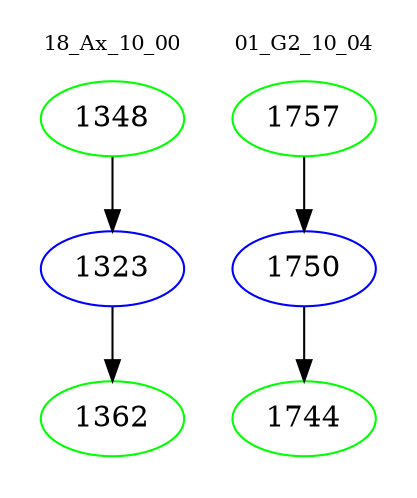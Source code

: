 digraph{
subgraph cluster_0 {
color = white
label = "18_Ax_10_00";
fontsize=10;
T0_1348 [label="1348", color="green"]
T0_1348 -> T0_1323 [color="black"]
T0_1323 [label="1323", color="blue"]
T0_1323 -> T0_1362 [color="black"]
T0_1362 [label="1362", color="green"]
}
subgraph cluster_1 {
color = white
label = "01_G2_10_04";
fontsize=10;
T1_1757 [label="1757", color="green"]
T1_1757 -> T1_1750 [color="black"]
T1_1750 [label="1750", color="blue"]
T1_1750 -> T1_1744 [color="black"]
T1_1744 [label="1744", color="green"]
}
}
